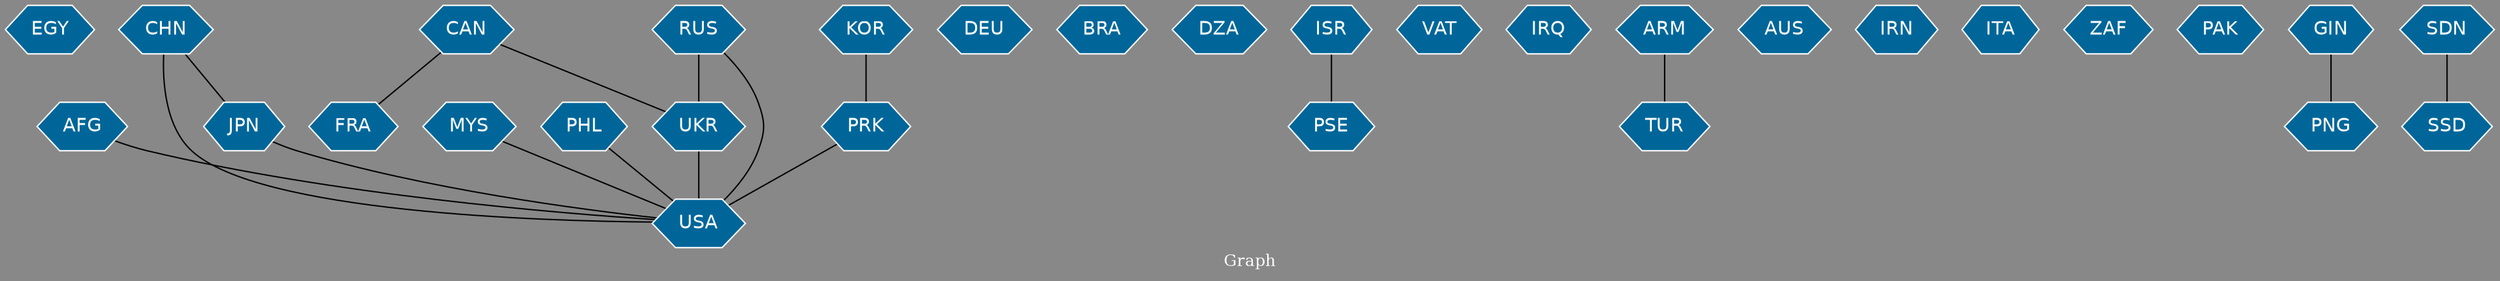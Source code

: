 // Countries together in item graph
graph {
	graph [bgcolor="#888888" fontcolor=white fontsize=12 label="Graph" outputorder=edgesfirst overlap=prism]
	node [color=white fillcolor="#006699" fontcolor=white fontname=Helvetica shape=hexagon style=filled]
	edge [arrowhead=open color=black fontcolor=white fontname=Courier fontsize=12]
		EGY [label=EGY]
		RUS [label=RUS]
		AFG [label=AFG]
		USA [label=USA]
		KOR [label=KOR]
		DEU [label=DEU]
		CHN [label=CHN]
		JPN [label=JPN]
		UKR [label=UKR]
		BRA [label=BRA]
		DZA [label=DZA]
		ISR [label=ISR]
		PSE [label=PSE]
		MYS [label=MYS]
		VAT [label=VAT]
		IRQ [label=IRQ]
		CAN [label=CAN]
		TUR [label=TUR]
		PRK [label=PRK]
		AUS [label=AUS]
		IRN [label=IRN]
		ITA [label=ITA]
		PHL [label=PHL]
		ZAF [label=ZAF]
		PAK [label=PAK]
		ARM [label=ARM]
		FRA [label=FRA]
		GIN [label=GIN]
		PNG [label=PNG]
		SSD [label=SSD]
		SDN [label=SDN]
			GIN -- PNG [weight=1]
			KOR -- PRK [weight=1]
			ISR -- PSE [weight=2]
			RUS -- USA [weight=4]
			JPN -- USA [weight=1]
			MYS -- USA [weight=1]
			CHN -- JPN [weight=1]
			CHN -- USA [weight=2]
			UKR -- USA [weight=2]
			RUS -- UKR [weight=7]
			ARM -- TUR [weight=1]
			SDN -- SSD [weight=1]
			CAN -- UKR [weight=1]
			CAN -- FRA [weight=1]
			PRK -- USA [weight=1]
			PHL -- USA [weight=1]
			AFG -- USA [weight=1]
}